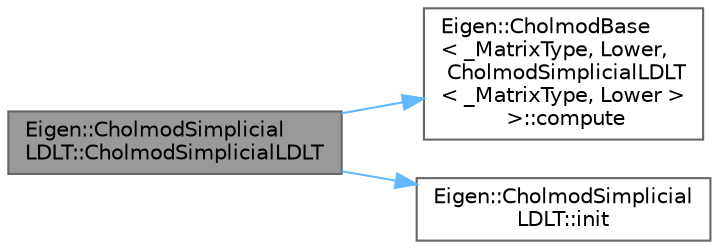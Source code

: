 digraph "Eigen::CholmodSimplicialLDLT::CholmodSimplicialLDLT"
{
 // LATEX_PDF_SIZE
  bgcolor="transparent";
  edge [fontname=Helvetica,fontsize=10,labelfontname=Helvetica,labelfontsize=10];
  node [fontname=Helvetica,fontsize=10,shape=box,height=0.2,width=0.4];
  rankdir="LR";
  Node1 [id="Node000001",label="Eigen::CholmodSimplicial\lLDLT::CholmodSimplicialLDLT",height=0.2,width=0.4,color="gray40", fillcolor="grey60", style="filled", fontcolor="black",tooltip=" "];
  Node1 -> Node2 [id="edge1_Node000001_Node000002",color="steelblue1",style="solid",tooltip=" "];
  Node2 [id="Node000002",label="Eigen::CholmodBase\l\< _MatrixType, Lower,\l CholmodSimplicialLDLT\l\< _MatrixType, Lower \>\l \>::compute",height=0.2,width=0.4,color="grey40", fillcolor="white", style="filled",URL="$class_eigen_1_1_cholmod_base.html#a0f1dd31e16031ca91285db13202ab1eb",tooltip=" "];
  Node1 -> Node3 [id="edge2_Node000001_Node000003",color="steelblue1",style="solid",tooltip=" "];
  Node3 [id="Node000003",label="Eigen::CholmodSimplicial\lLDLT::init",height=0.2,width=0.4,color="grey40", fillcolor="white", style="filled",URL="$class_eigen_1_1_cholmod_simplicial_l_d_l_t.html#a368110df5fb61cbebbce2c43bcc8faa7",tooltip=" "];
}
